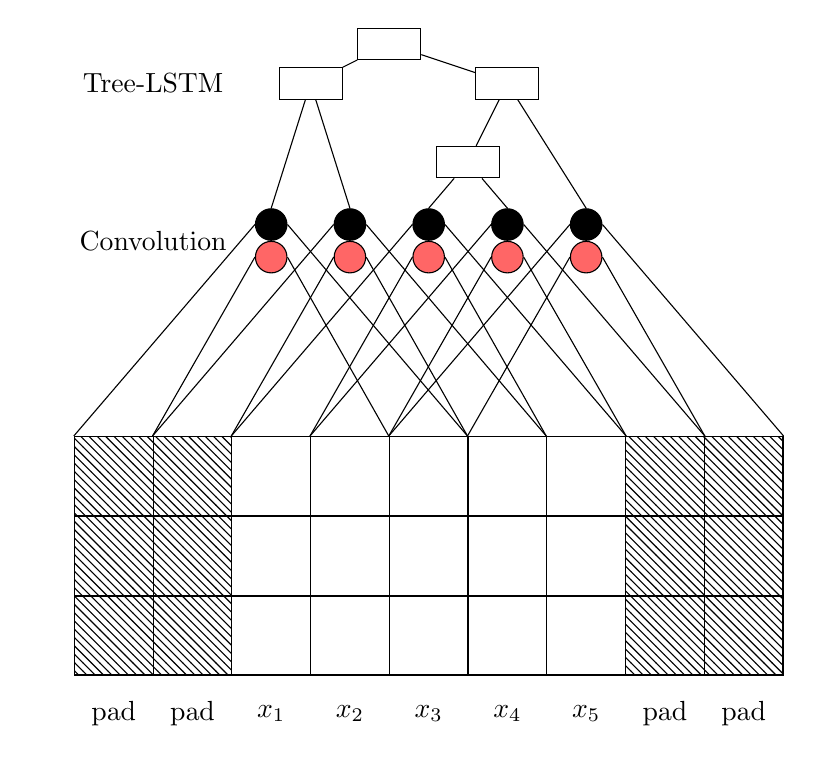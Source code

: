 \usetikzlibrary{matrix}
\usetikzlibrary{patterns}
\tikzset{
	sq1/.style={rectangle, minimum width=1cm, minimum height=1cm, text centered, draw=black},
	sq1m/.style={rectangle, minimum width=0.8cm, minimum height=0.4cm, text centered, draw=black},
	sq1p/.style={rectangle, minimum width=1cm, minimum height=1cm, text centered, draw=black, pattern=north west lines},
	circ/.style={circle, minimum width=0.4cm, minimum height=0.4cm, text centered, draw=black},
	arrow/.style={thick,->},
	sqvec/.style={matrix,matrix of nodes,nodes in empty cells},
}
\tikzstyle{cir} = [circle, minimum width=0.7cm, minimum height=0.7cm, text centered, draw=black ]

\begin{tikzpicture}
\node [sqvec,nodes={circ},      
every even row/.style = { nodes={fill=red!60}},
every odd row/.style = { nodes={fill=black!100}}] (c1) at (0.5,8) {
	\\
	\\ 
};  

\node [sqvec,nodes={circ},      
every even row/.style = { nodes={fill=red!60}},
every odd row/.style = { nodes={fill=black!100}}] (c2) at (1.5,8) {
	\\
	\\ 
};  

\node [sqvec,nodes={circ},      
every even row/.style = { nodes={fill=red!60}},
every odd row/.style = { nodes={fill=black!100}}] (c3) at (2.5,8) {
	\\
	\\ 
};  

\node [sqvec,nodes={circ},      
every even row/.style = { nodes={fill=red!60}},
every odd row/.style = { nodes={fill=black!100}}] (c4) at (3.5,8) {
	\\
	\\ 
};  

\node [sqvec,nodes={circ},      
every even row/.style = { nodes={fill=red!60}},
every odd row/.style = { nodes={fill=black!100}}] (c5) at (4.5,8) {
	\\
	\\ 
};  


\node [sqvec,column sep=-\pgflinewidth,nodes={sq1}] (v) at (2.5,4) {
	&&&&\\
	&&&&\\
	&&&&\\
};   

\node [sqvec,column sep=-\pgflinewidth,nodes={sq1p}] (v1) at (-0.5,4) {
	\\
	\\
	\\
};   
\node [sqvec,column sep=-\pgflinewidth,nodes={sq1p}] (v2) at (-1.5,4) {
	\\
	\\
	\\
};   
\node [sqvec,column sep=-\pgflinewidth,nodes={sq1p}] (v3) at (5.5,4) {
	\\
	\\
	\\
};   
\node [sqvec,column sep=-\pgflinewidth,nodes={sq1p}] (v4) at (6.5,4) {
	\\
	\\
	\\
};   

\draw (v1-1-1.north west) -- (c1-2-1.west); % inner left
\draw (v-1-3.north west) -- (c1-2-1.east); % inner right
\draw (v2-1-1.north west) -- (c1-1-1.west); % outer left
\draw (v-1-4.north west) -- (c1-1-1.east); % outer right

\draw (v-1-1.north west) -- (c2-2-1.west); % inner left
\draw (v-1-4.north west) -- (c2-2-1.east); % inner right
\draw (v1-1-1.north west) -- (c2-1-1.west); % outer left
\draw (v-1-5.north west) -- (c2-1-1.east); % outer right

\draw (v-1-2.north west) -- (c3-2-1.west); % inner left
\draw (v-1-5.north west) -- (c3-2-1.east); % inner right
\draw (v-1-1.north west) -- (c3-1-1.west); % outer left
\draw (v-1-5.north east) -- (c3-1-1.east); % outer right

\draw (v-1-3.north west) -- (c4-2-1.west); % inner left
\draw (v-1-5.north east) -- (c4-2-1.east); % inner right
\draw (v-1-2.north west) -- (c4-1-1.west); % outer left
\draw (v3-1-1.north east) -- (c4-1-1.east); % outer right

\draw (v-1-4.north west) -- (c5-2-1.west); % inner left
\draw (v3-1-1.north east) -- (c5-2-1.east); % inner right
\draw (v-1-3.north west) -- (c5-1-1.west); % outer left
\draw (v4-1-1.north east) -- (c5-1-1.east); % outer right


\node [sq1m] (v8) at (2,10.5) {};
\node [sq1m] (v7) at (1,10) {};
\node [sq1m] (v6) at (3.5,10) {};
\node [sq1m] (v5) at (3,9) {};
% \draw  (c3) edge (v5);
% \draw  (c4) edge (v5);
\draw  (v5) edge (v6);
% \draw  (c5) edge (v6);
% \draw  (c1) edge (v7);
\draw  (v7) edge (v8);
% \draw  (c2) edge (v7);
\draw  (v6) edge (v8);



\node at (-1.5,2) {pad};
\node at (-0.5,2) {pad};
\node at (0.5,2) {$x_1$};
\node at (1.5,2) {$x_2$};
\node at (2.5,2) {$x_3$};
\node at (3.5,2) {$x_4$};
\node at (4.5,2) {$x_5$};
\node at (5.5,2) {pad};
\node at (6.5,2) {pad};

\node at (-1,8) {Convolution};
\node at (-1,10) {Tree-LSTM};

% connect lstm to circle
\draw  (v7) edge (c1-1-1.north);
\draw  (v7) edge (c2-1-1.north);
\draw  (v5) edge (c3-1-1.north);
\draw  (v5) edge (c4-1-1.north);
\draw  (v6) edge (c5-1-1.north);
\end{tikzpicture}